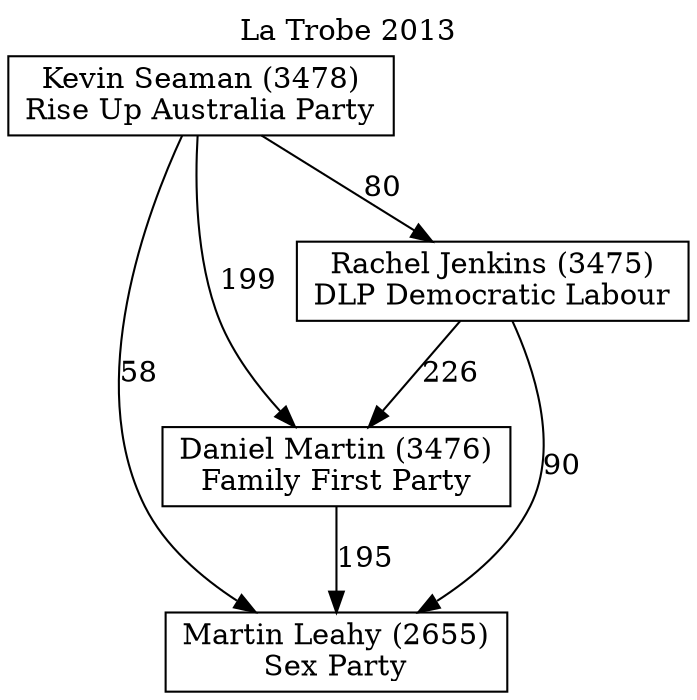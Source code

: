 // House preference flow
digraph "Martin Leahy (2655)_La Trobe_2013" {
	graph [label="La Trobe 2013" labelloc=t mclimit=2]
	node [shape=box]
	"Martin Leahy (2655)" [label="Martin Leahy (2655)
Sex Party"]
	"Daniel Martin (3476)" [label="Daniel Martin (3476)
Family First Party"]
	"Rachel Jenkins (3475)" [label="Rachel Jenkins (3475)
DLP Democratic Labour"]
	"Kevin Seaman (3478)" [label="Kevin Seaman (3478)
Rise Up Australia Party"]
	"Daniel Martin (3476)" -> "Martin Leahy (2655)" [label=195]
	"Rachel Jenkins (3475)" -> "Daniel Martin (3476)" [label=226]
	"Kevin Seaman (3478)" -> "Rachel Jenkins (3475)" [label=80]
	"Rachel Jenkins (3475)" -> "Martin Leahy (2655)" [label=90]
	"Kevin Seaman (3478)" -> "Martin Leahy (2655)" [label=58]
	"Kevin Seaman (3478)" -> "Daniel Martin (3476)" [label=199]
}
